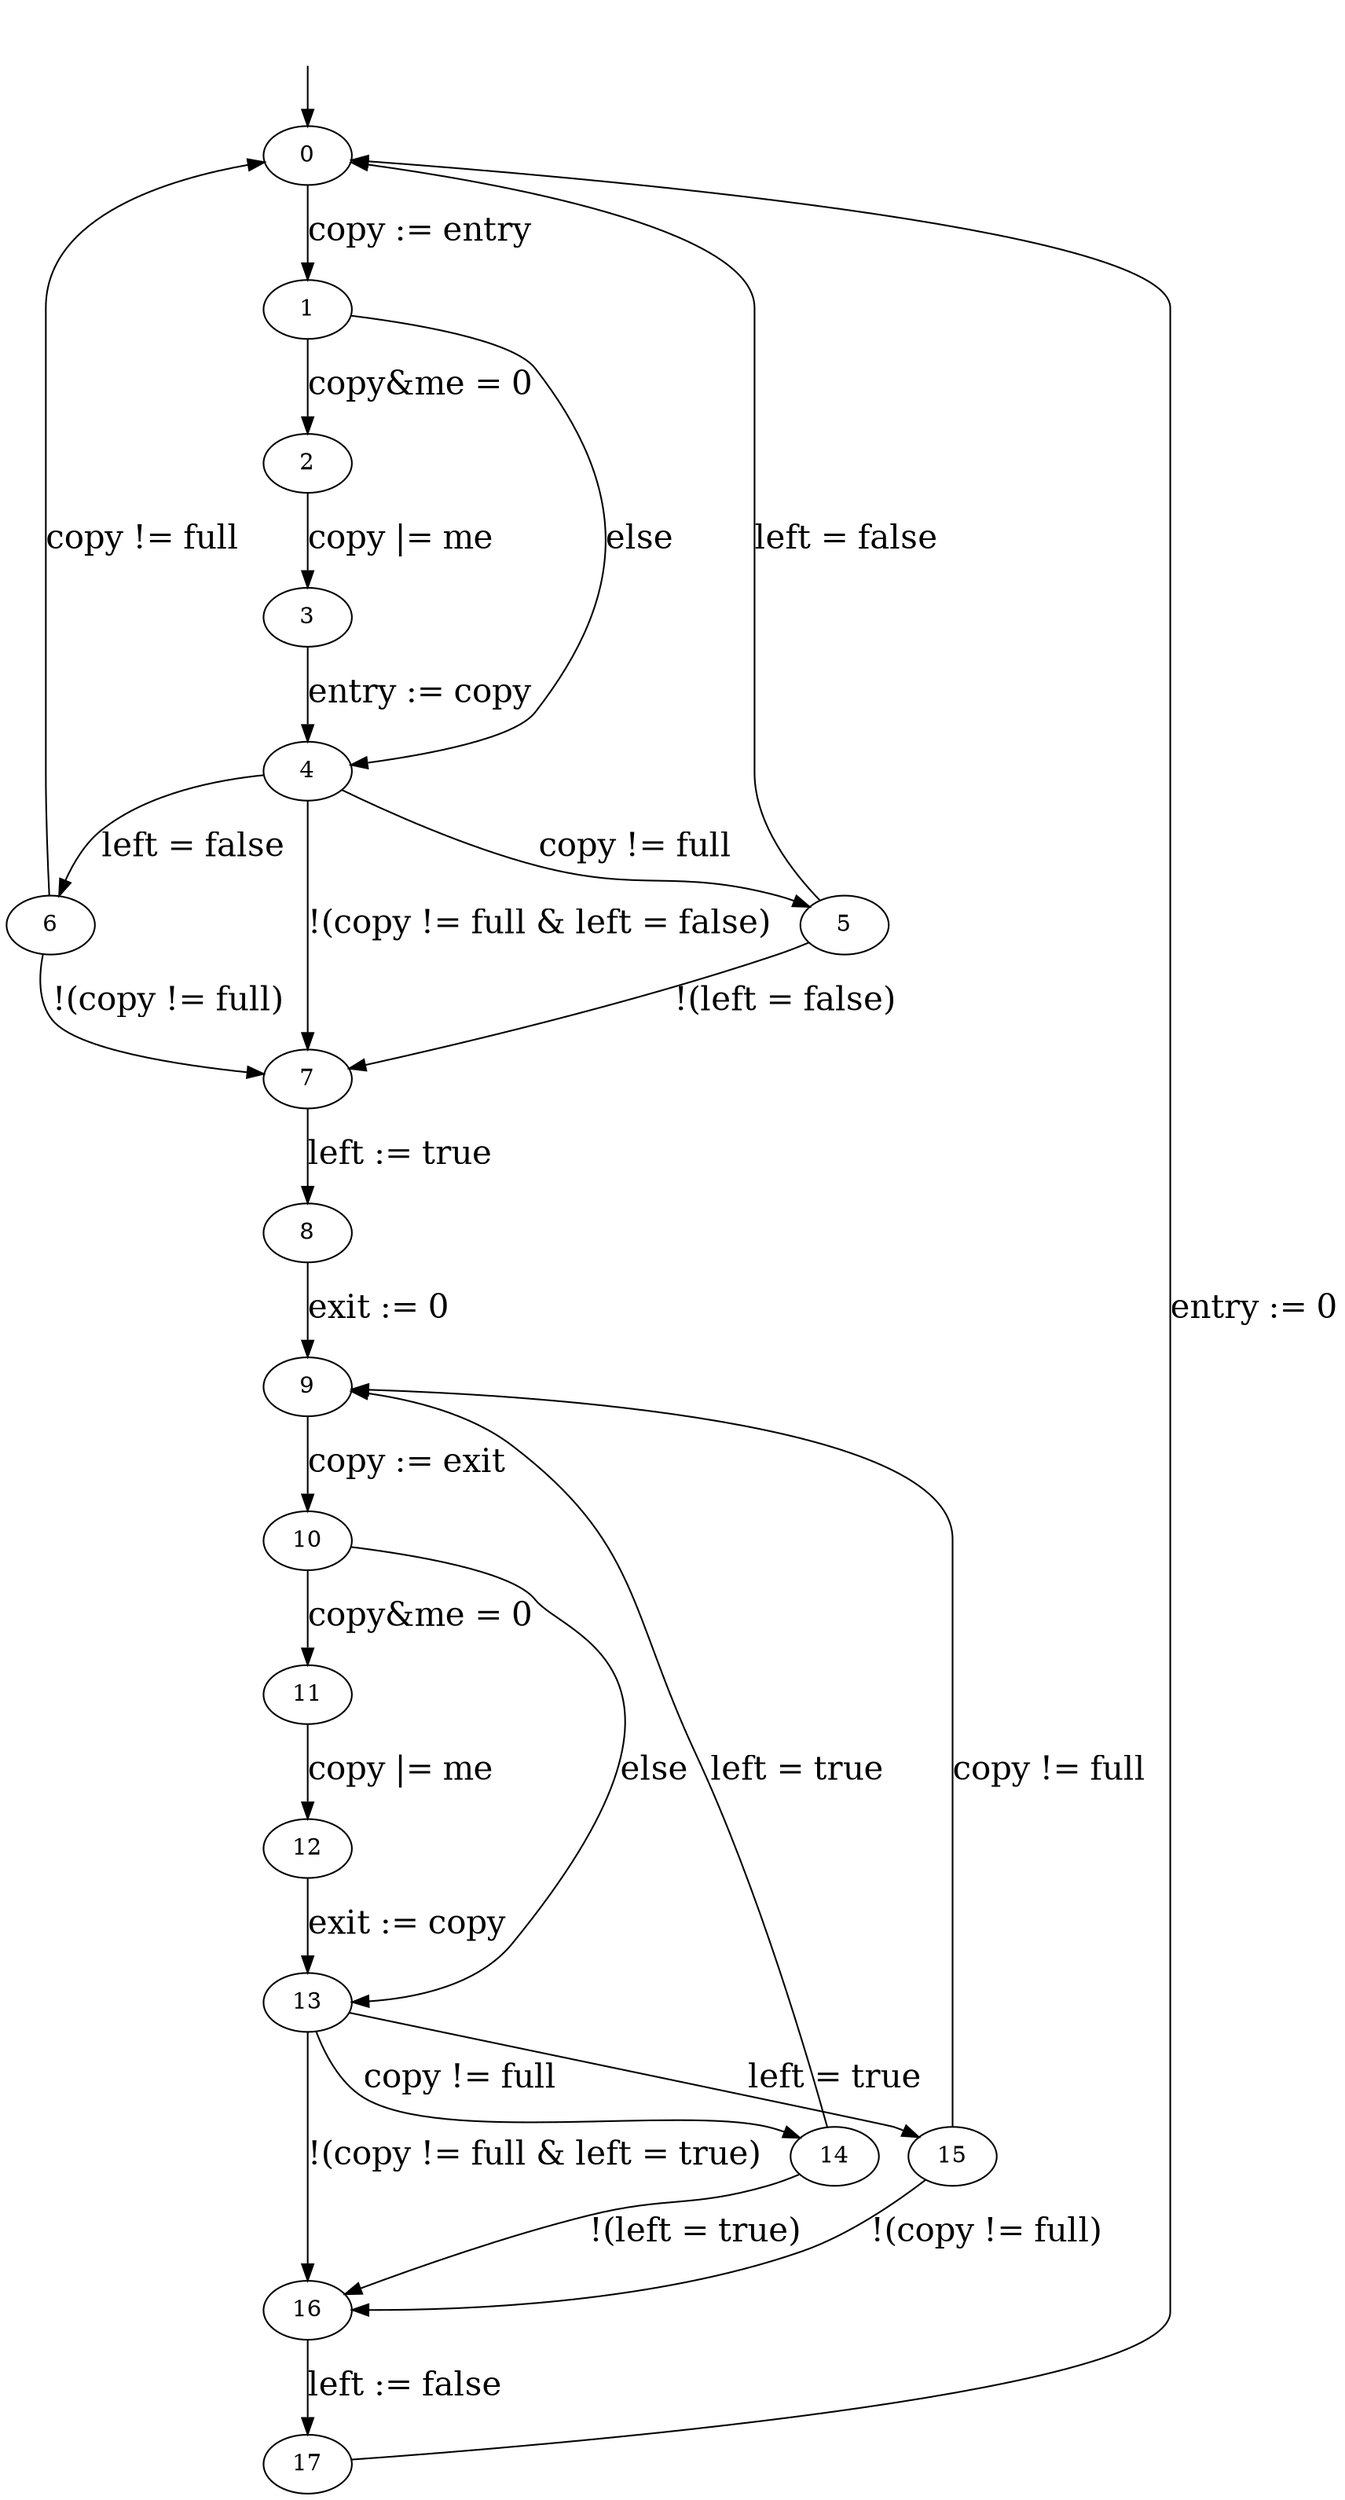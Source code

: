 digraph {

	initial_state_source [style=invis]
	initial_state_source -> "0"

	"0"  -> "1"  [fontsize=20, weight=10, label="copy := entry"]

	"1"  -> "2"  [fontsize=20, weight=10, label="copy&me = 0"]
	"2"  -> "3"  [fontsize=20, weight=10, label="copy |= me"]
	"3"  -> "4"  [fontsize=20, weight=10, label="entry := copy"]
	"1"  -> "4"  [fontsize=20, label="else"]

	"4"  -> "5"  [fontsize=20, label="copy != full"]
	"4"  -> "6"  [fontsize=20, label="left = false"]
	"4"  -> "7"  [fontsize=20, weight=10, label="!(copy != full & left = false)"]
	"5"  -> "0"  [fontsize=20, label="left = false"]
	"5"  -> "7"  [fontsize=20, label="!(left = false)"]
	"6"  -> "0"  [fontsize=20, label="copy != full"]
	"6"  -> "7"  [fontsize=20, label="!(copy != full)"]

	"7"  -> "8"  [fontsize=20, weight=10, label="left := true"]
	"8"  -> "9"  [fontsize=20, weight=10, label="exit := 0"]

	"9"  -> "10" [fontsize=20, weight=10, label="copy := exit"]
	"10" -> "11" [fontsize=20, weight=10, label="copy&me = 0"]
	"11" -> "12" [fontsize=20, weight=10, label="copy |= me"]
	"12" -> "13" [fontsize=20, weight=10, label="exit := copy"]
	"10" -> "13" [fontsize=20, label="else"]

	"13" -> "14" [fontsize=20, label="copy != full"]
	"14" -> "9"  [fontsize=20, label="left = true"]
	"14" -> "16" [fontsize=20, label="!(left = true)"]
	"13" -> "16" [fontsize=20, weight=10, label="!(copy != full & left = true)"]
	"13" -> "15" [fontsize=20, label="left = true"]
	"15" -> "9"  [fontsize=20, label="copy != full"]
	"15" -> "16" [fontsize=20, label="!(copy != full)"]

	"16" -> "17" [fontsize=20, weight=10, label="left := false"]
	"17" -> "0"  [fontsize=20, label="entry := 0"]
}


